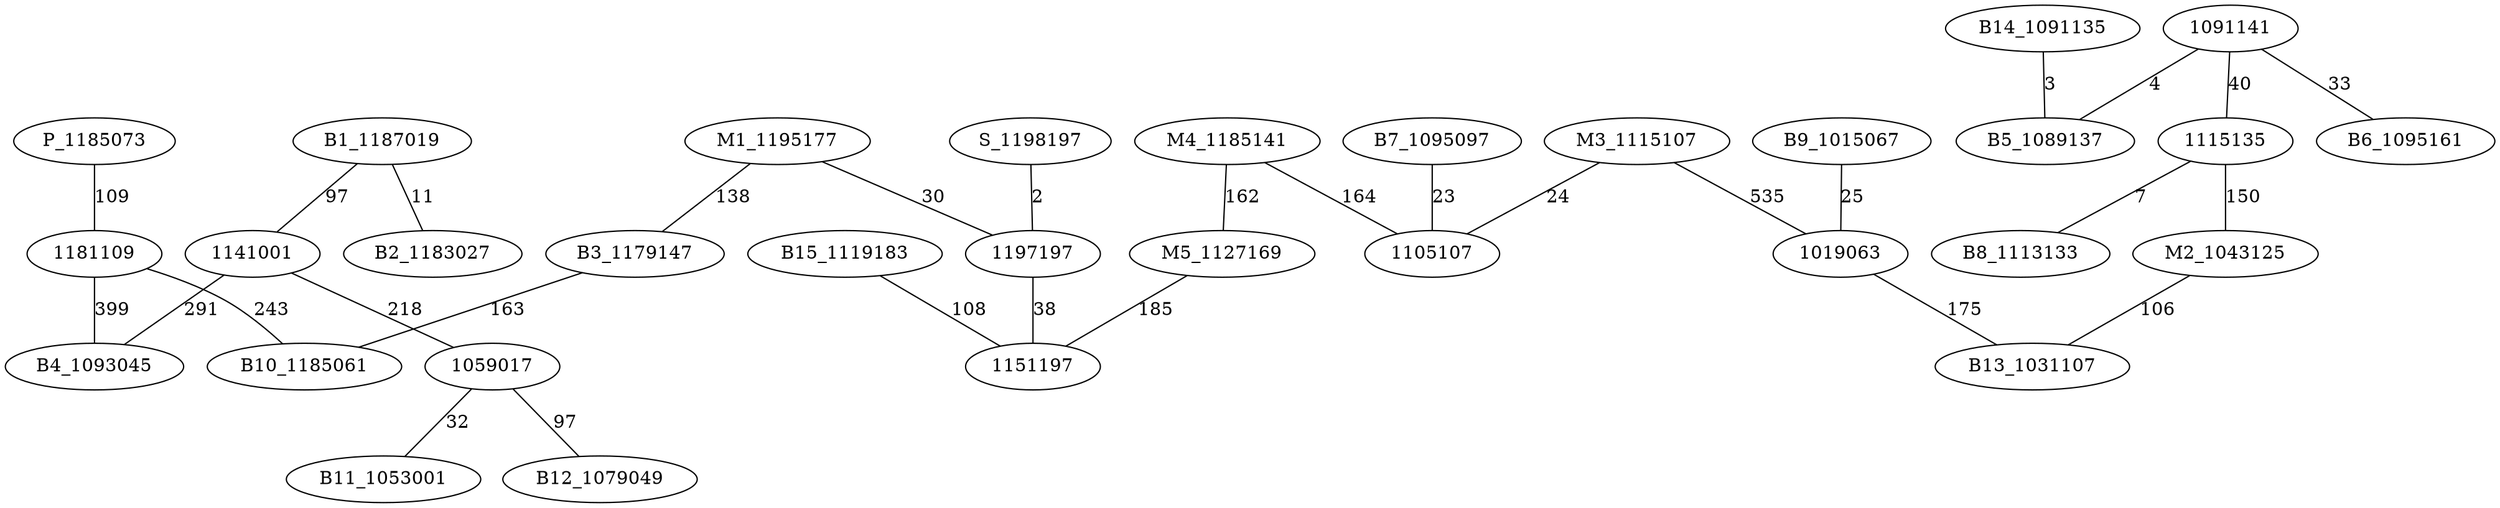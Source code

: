 graph chemin {

	P_1185073 -- 1181109 [label=109]
	B1_1187019 -- B2_1183027 [label=11]
	B1_1187019 -- 1141001 [label=97]
	M1_1195177 -- 1197197 [label=30]
	M1_1195177 -- B3_1179147 [label=138]
	1141001 -- B4_1093045 [label=291]
	1141001 -- 1059017 [label=218]
	1091141 -- 1115135 [label=40]
	1091141 -- B5_1089137 [label=4]
	1091141 -- B6_1095161 [label=33]
	B7_1095097 -- 1105107 [label=23]
	1115135 -- M2_1043125 [label=150]
	1115135 -- B8_1113133 [label=7]
	B9_1015067 -- 1019063 [label=25]
	1181109 -- B4_1093045 [label=399]
	1181109 -- B10_1185061 [label=243]
	M3_1115107 -- 1105107 [label=24]
	M3_1115107 -- 1019063 [label=535]
	1059017 -- B11_1053001 [label=32]
	1059017 -- B12_1079049 [label=97]
	B3_1179147 -- B10_1185061 [label=163]
	M4_1185141 -- 1105107 [label=164]
	M4_1185141 -- M5_1127169 [label=162]
	M2_1043125 -- B13_1031107 [label=106]
	M5_1127169 -- 1151197 [label=185]
	S_1198197 -- 1197197 [label=2]
	B14_1091135 -- B5_1089137 [label=3]
	1197197 -- 1151197 [label=38]
	1019063 -- B13_1031107 [label=175]
	B15_1119183 -- 1151197 [label=108]

}
